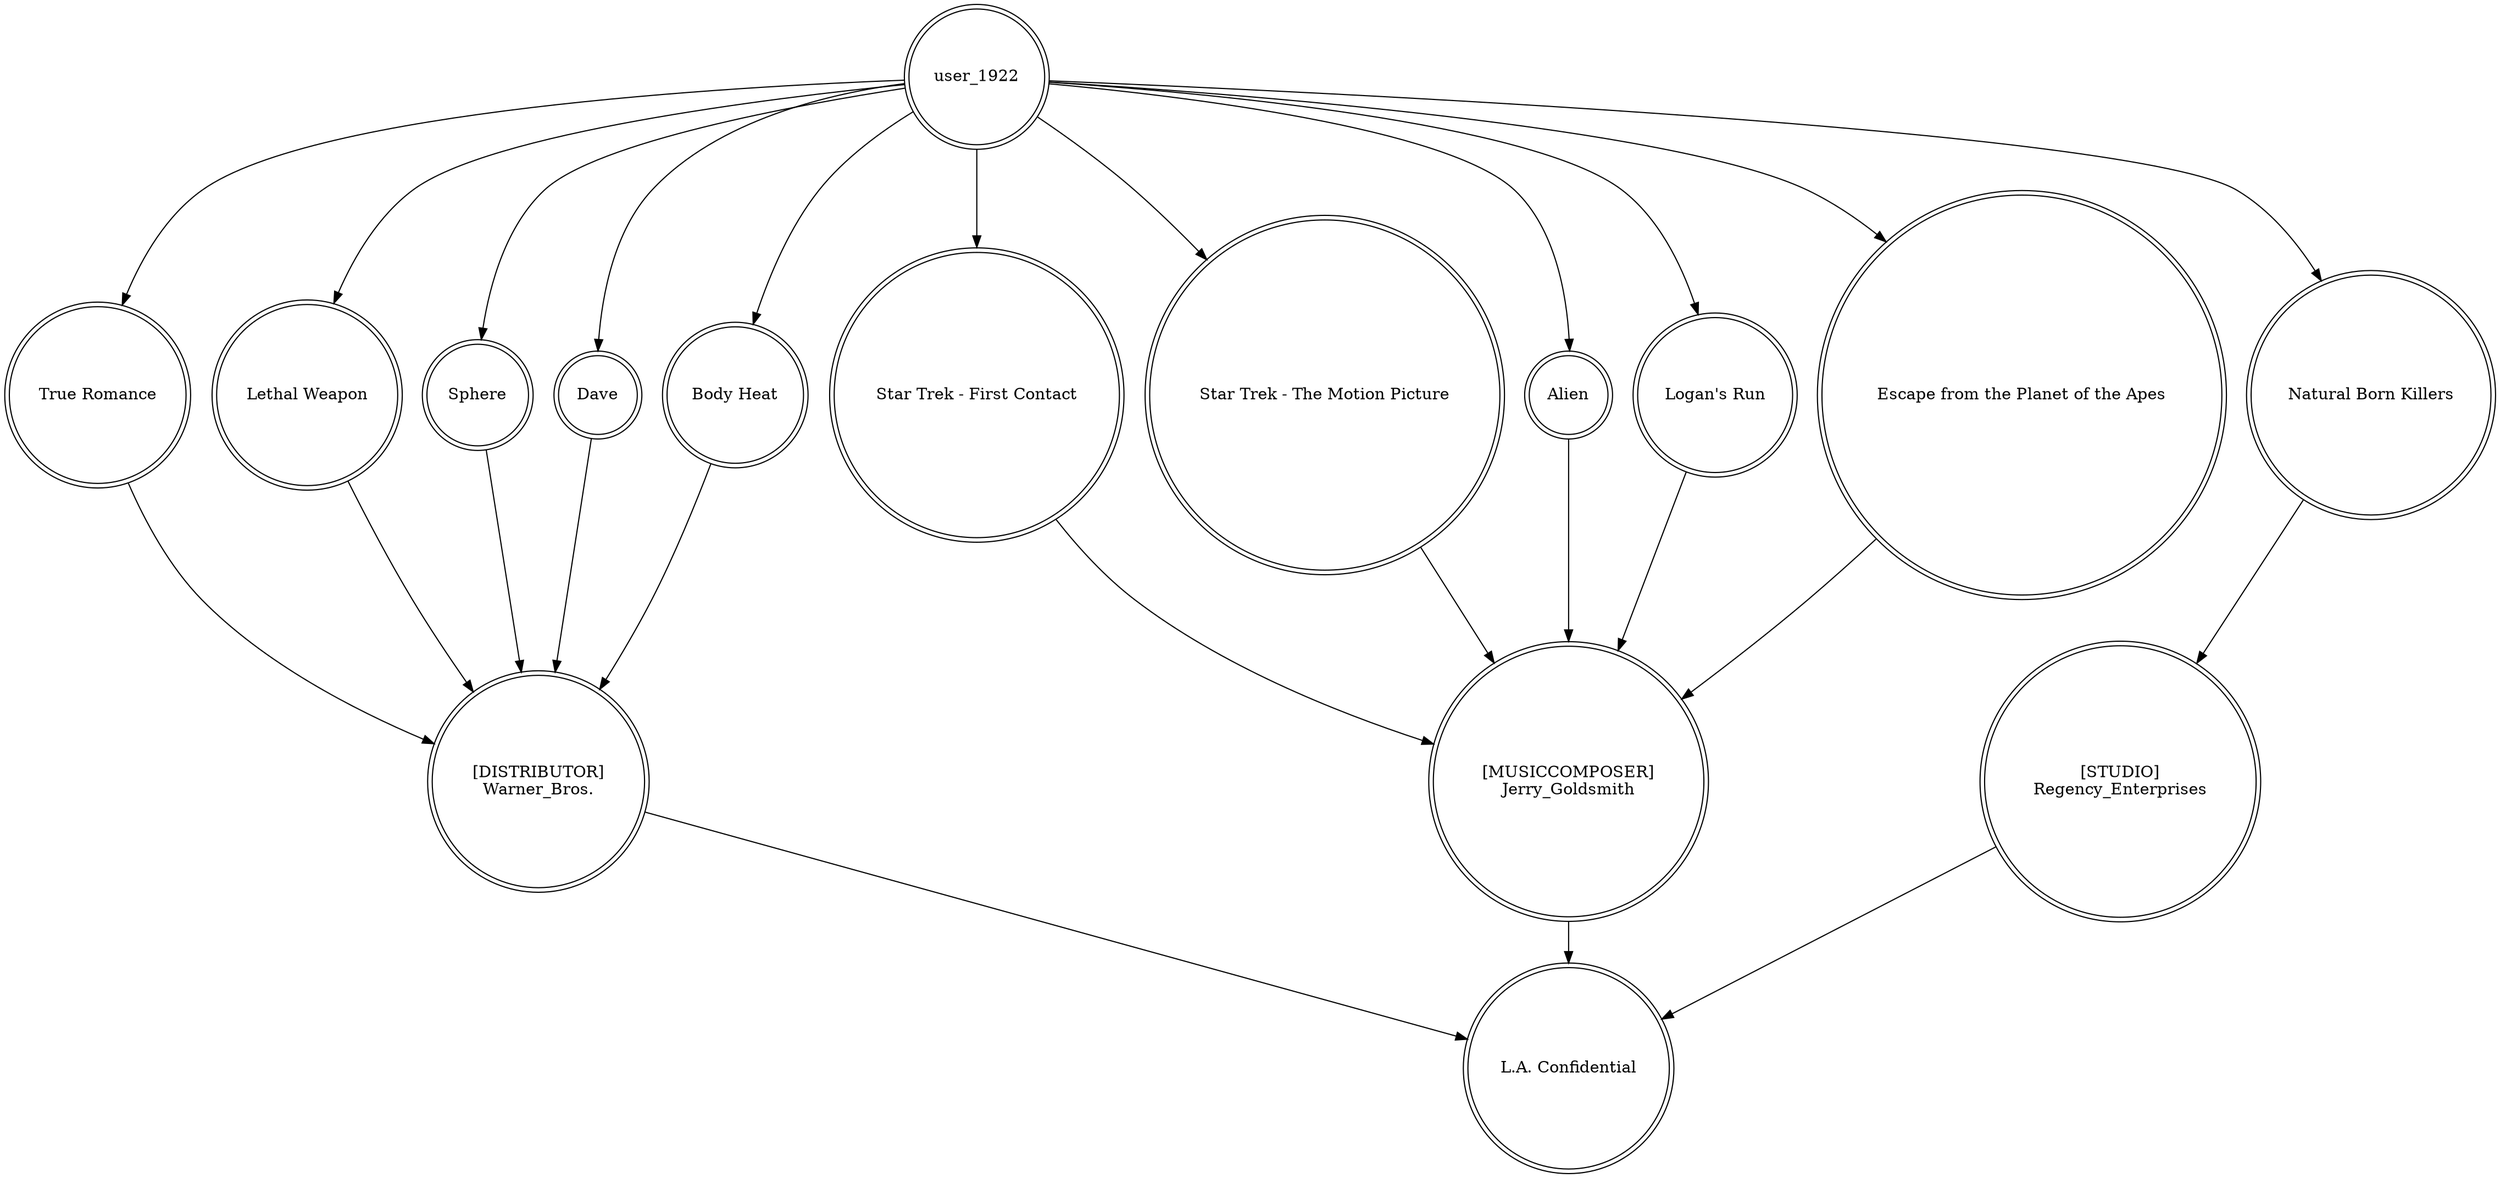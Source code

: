 digraph finite_state_machine {
	node [shape=doublecircle]
	user_1922 -> "True Romance"
	user_1922 -> "Star Trek - First Contact"
	"Lethal Weapon" -> "[DISTRIBUTOR]
Warner_Bros."
	user_1922 -> "Lethal Weapon"
	"[DISTRIBUTOR]
Warner_Bros." -> "L.A. Confidential"
	user_1922 -> Sphere
	user_1922 -> "Star Trek - The Motion Picture"
	"Star Trek - The Motion Picture" -> "[MUSICCOMPOSER]
Jerry_Goldsmith"
	user_1922 -> Dave
	"[MUSICCOMPOSER]
Jerry_Goldsmith" -> "L.A. Confidential"
	"[STUDIO]
Regency_Enterprises" -> "L.A. Confidential"
	Alien -> "[MUSICCOMPOSER]
Jerry_Goldsmith"
	user_1922 -> "Logan's Run"
	"Logan's Run" -> "[MUSICCOMPOSER]
Jerry_Goldsmith"
	"Natural Born Killers" -> "[STUDIO]
Regency_Enterprises"
	user_1922 -> "Natural Born Killers"
	Sphere -> "[DISTRIBUTOR]
Warner_Bros."
	"Body Heat" -> "[DISTRIBUTOR]
Warner_Bros."
	"Star Trek - First Contact" -> "[MUSICCOMPOSER]
Jerry_Goldsmith"
	user_1922 -> "Body Heat"
	"True Romance" -> "[DISTRIBUTOR]
Warner_Bros."
	Dave -> "[DISTRIBUTOR]
Warner_Bros."
	user_1922 -> "Escape from the Planet of the Apes"
	"Escape from the Planet of the Apes" -> "[MUSICCOMPOSER]
Jerry_Goldsmith"
	user_1922 -> Alien
}
